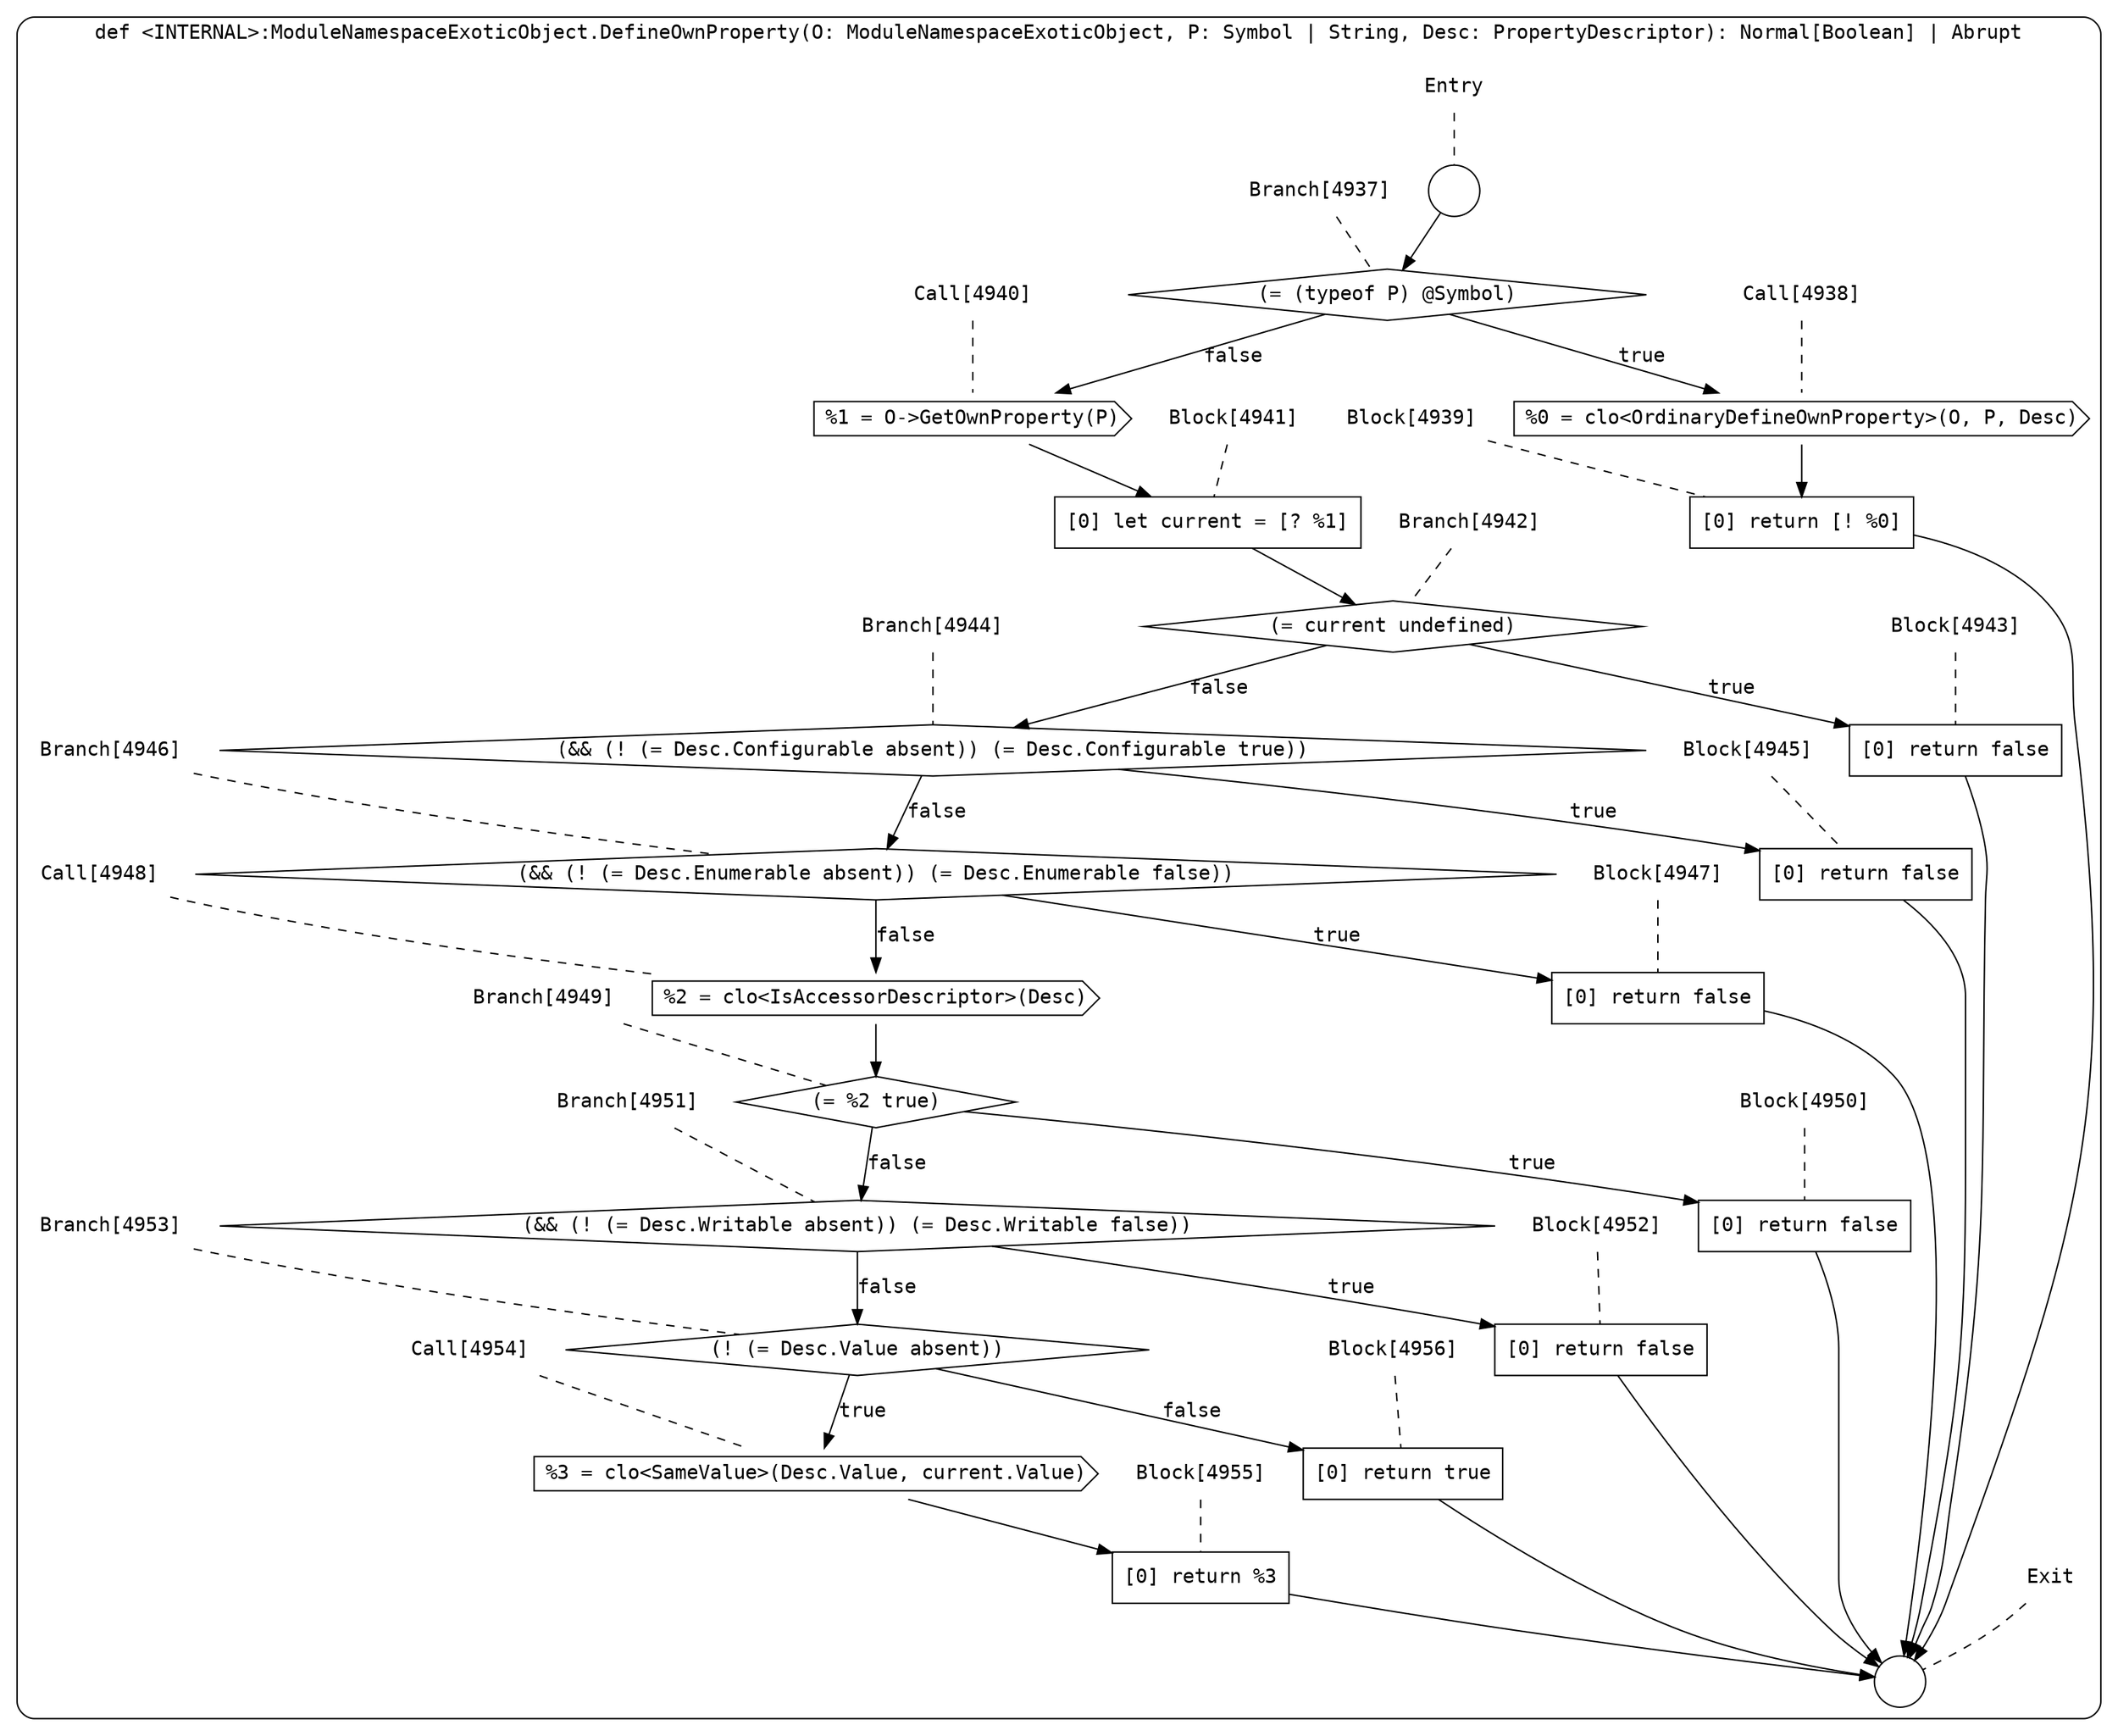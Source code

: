 digraph {
  graph [fontname = "Consolas"]
  node [fontname = "Consolas"]
  edge [fontname = "Consolas"]
  subgraph cluster1141 {
    label = "def <INTERNAL>:ModuleNamespaceExoticObject.DefineOwnProperty(O: ModuleNamespaceExoticObject, P: Symbol | String, Desc: PropertyDescriptor): Normal[Boolean] | Abrupt"
    style = rounded
    cluster1141_entry_name [shape=none, label=<<font color="black">Entry</font>>]
    cluster1141_entry_name -> cluster1141_entry [arrowhead=none, color="black", style=dashed]
    cluster1141_entry [shape=circle label=" " color="black" fillcolor="white" style=filled]
    cluster1141_entry -> node4937 [color="black"]
    cluster1141_exit_name [shape=none, label=<<font color="black">Exit</font>>]
    cluster1141_exit_name -> cluster1141_exit [arrowhead=none, color="black", style=dashed]
    cluster1141_exit [shape=circle label=" " color="black" fillcolor="white" style=filled]
    node4937_name [shape=none, label=<<font color="black">Branch[4937]</font>>]
    node4937_name -> node4937 [arrowhead=none, color="black", style=dashed]
    node4937 [shape=diamond, label=<<font color="black">(= (typeof P) @Symbol)</font>> color="black" fillcolor="white", style=filled]
    node4937 -> node4938 [label=<<font color="black">true</font>> color="black"]
    node4937 -> node4940 [label=<<font color="black">false</font>> color="black"]
    node4938_name [shape=none, label=<<font color="black">Call[4938]</font>>]
    node4938_name -> node4938 [arrowhead=none, color="black", style=dashed]
    node4938 [shape=cds, label=<<font color="black">%0 = clo&lt;OrdinaryDefineOwnProperty&gt;(O, P, Desc)</font>> color="black" fillcolor="white", style=filled]
    node4938 -> node4939 [color="black"]
    node4940_name [shape=none, label=<<font color="black">Call[4940]</font>>]
    node4940_name -> node4940 [arrowhead=none, color="black", style=dashed]
    node4940 [shape=cds, label=<<font color="black">%1 = O-&gt;GetOwnProperty(P)</font>> color="black" fillcolor="white", style=filled]
    node4940 -> node4941 [color="black"]
    node4939_name [shape=none, label=<<font color="black">Block[4939]</font>>]
    node4939_name -> node4939 [arrowhead=none, color="black", style=dashed]
    node4939 [shape=box, label=<<font color="black">[0] return [! %0]<BR ALIGN="LEFT"/></font>> color="black" fillcolor="white", style=filled]
    node4939 -> cluster1141_exit [color="black"]
    node4941_name [shape=none, label=<<font color="black">Block[4941]</font>>]
    node4941_name -> node4941 [arrowhead=none, color="black", style=dashed]
    node4941 [shape=box, label=<<font color="black">[0] let current = [? %1]<BR ALIGN="LEFT"/></font>> color="black" fillcolor="white", style=filled]
    node4941 -> node4942 [color="black"]
    node4942_name [shape=none, label=<<font color="black">Branch[4942]</font>>]
    node4942_name -> node4942 [arrowhead=none, color="black", style=dashed]
    node4942 [shape=diamond, label=<<font color="black">(= current undefined)</font>> color="black" fillcolor="white", style=filled]
    node4942 -> node4943 [label=<<font color="black">true</font>> color="black"]
    node4942 -> node4944 [label=<<font color="black">false</font>> color="black"]
    node4943_name [shape=none, label=<<font color="black">Block[4943]</font>>]
    node4943_name -> node4943 [arrowhead=none, color="black", style=dashed]
    node4943 [shape=box, label=<<font color="black">[0] return false<BR ALIGN="LEFT"/></font>> color="black" fillcolor="white", style=filled]
    node4943 -> cluster1141_exit [color="black"]
    node4944_name [shape=none, label=<<font color="black">Branch[4944]</font>>]
    node4944_name -> node4944 [arrowhead=none, color="black", style=dashed]
    node4944 [shape=diamond, label=<<font color="black">(&amp;&amp; (! (= Desc.Configurable absent)) (= Desc.Configurable true))</font>> color="black" fillcolor="white", style=filled]
    node4944 -> node4945 [label=<<font color="black">true</font>> color="black"]
    node4944 -> node4946 [label=<<font color="black">false</font>> color="black"]
    node4945_name [shape=none, label=<<font color="black">Block[4945]</font>>]
    node4945_name -> node4945 [arrowhead=none, color="black", style=dashed]
    node4945 [shape=box, label=<<font color="black">[0] return false<BR ALIGN="LEFT"/></font>> color="black" fillcolor="white", style=filled]
    node4945 -> cluster1141_exit [color="black"]
    node4946_name [shape=none, label=<<font color="black">Branch[4946]</font>>]
    node4946_name -> node4946 [arrowhead=none, color="black", style=dashed]
    node4946 [shape=diamond, label=<<font color="black">(&amp;&amp; (! (= Desc.Enumerable absent)) (= Desc.Enumerable false))</font>> color="black" fillcolor="white", style=filled]
    node4946 -> node4947 [label=<<font color="black">true</font>> color="black"]
    node4946 -> node4948 [label=<<font color="black">false</font>> color="black"]
    node4947_name [shape=none, label=<<font color="black">Block[4947]</font>>]
    node4947_name -> node4947 [arrowhead=none, color="black", style=dashed]
    node4947 [shape=box, label=<<font color="black">[0] return false<BR ALIGN="LEFT"/></font>> color="black" fillcolor="white", style=filled]
    node4947 -> cluster1141_exit [color="black"]
    node4948_name [shape=none, label=<<font color="black">Call[4948]</font>>]
    node4948_name -> node4948 [arrowhead=none, color="black", style=dashed]
    node4948 [shape=cds, label=<<font color="black">%2 = clo&lt;IsAccessorDescriptor&gt;(Desc)</font>> color="black" fillcolor="white", style=filled]
    node4948 -> node4949 [color="black"]
    node4949_name [shape=none, label=<<font color="black">Branch[4949]</font>>]
    node4949_name -> node4949 [arrowhead=none, color="black", style=dashed]
    node4949 [shape=diamond, label=<<font color="black">(= %2 true)</font>> color="black" fillcolor="white", style=filled]
    node4949 -> node4950 [label=<<font color="black">true</font>> color="black"]
    node4949 -> node4951 [label=<<font color="black">false</font>> color="black"]
    node4950_name [shape=none, label=<<font color="black">Block[4950]</font>>]
    node4950_name -> node4950 [arrowhead=none, color="black", style=dashed]
    node4950 [shape=box, label=<<font color="black">[0] return false<BR ALIGN="LEFT"/></font>> color="black" fillcolor="white", style=filled]
    node4950 -> cluster1141_exit [color="black"]
    node4951_name [shape=none, label=<<font color="black">Branch[4951]</font>>]
    node4951_name -> node4951 [arrowhead=none, color="black", style=dashed]
    node4951 [shape=diamond, label=<<font color="black">(&amp;&amp; (! (= Desc.Writable absent)) (= Desc.Writable false))</font>> color="black" fillcolor="white", style=filled]
    node4951 -> node4952 [label=<<font color="black">true</font>> color="black"]
    node4951 -> node4953 [label=<<font color="black">false</font>> color="black"]
    node4952_name [shape=none, label=<<font color="black">Block[4952]</font>>]
    node4952_name -> node4952 [arrowhead=none, color="black", style=dashed]
    node4952 [shape=box, label=<<font color="black">[0] return false<BR ALIGN="LEFT"/></font>> color="black" fillcolor="white", style=filled]
    node4952 -> cluster1141_exit [color="black"]
    node4953_name [shape=none, label=<<font color="black">Branch[4953]</font>>]
    node4953_name -> node4953 [arrowhead=none, color="black", style=dashed]
    node4953 [shape=diamond, label=<<font color="black">(! (= Desc.Value absent))</font>> color="black" fillcolor="white", style=filled]
    node4953 -> node4954 [label=<<font color="black">true</font>> color="black"]
    node4953 -> node4956 [label=<<font color="black">false</font>> color="black"]
    node4954_name [shape=none, label=<<font color="black">Call[4954]</font>>]
    node4954_name -> node4954 [arrowhead=none, color="black", style=dashed]
    node4954 [shape=cds, label=<<font color="black">%3 = clo&lt;SameValue&gt;(Desc.Value, current.Value)</font>> color="black" fillcolor="white", style=filled]
    node4954 -> node4955 [color="black"]
    node4956_name [shape=none, label=<<font color="black">Block[4956]</font>>]
    node4956_name -> node4956 [arrowhead=none, color="black", style=dashed]
    node4956 [shape=box, label=<<font color="black">[0] return true<BR ALIGN="LEFT"/></font>> color="black" fillcolor="white", style=filled]
    node4956 -> cluster1141_exit [color="black"]
    node4955_name [shape=none, label=<<font color="black">Block[4955]</font>>]
    node4955_name -> node4955 [arrowhead=none, color="black", style=dashed]
    node4955 [shape=box, label=<<font color="black">[0] return %3<BR ALIGN="LEFT"/></font>> color="black" fillcolor="white", style=filled]
    node4955 -> cluster1141_exit [color="black"]
  }
}